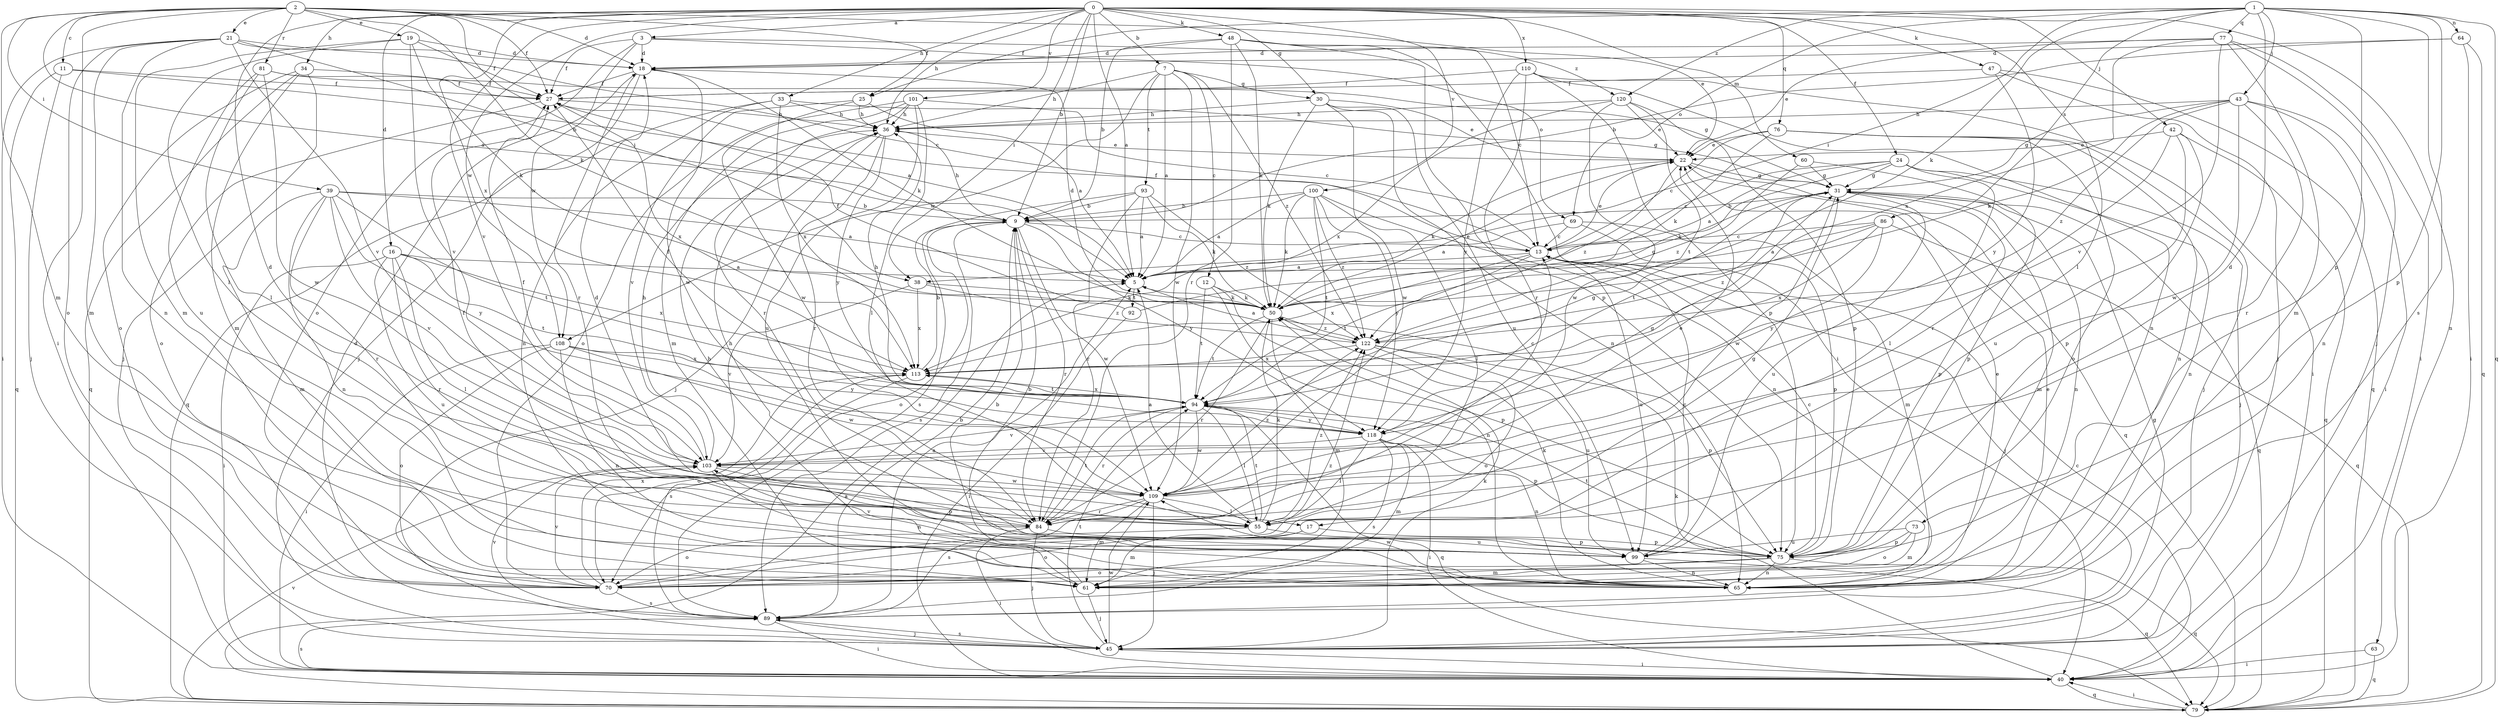 strict digraph  {
0;
1;
2;
3;
5;
7;
9;
11;
12;
13;
16;
17;
18;
19;
21;
22;
24;
25;
27;
30;
31;
33;
34;
36;
38;
39;
40;
42;
43;
45;
47;
48;
50;
55;
60;
61;
63;
64;
65;
69;
70;
73;
75;
76;
77;
79;
81;
84;
86;
89;
92;
93;
94;
99;
100;
101;
103;
108;
109;
110;
113;
118;
120;
122;
0 -> 3  [label=a];
0 -> 5  [label=a];
0 -> 7  [label=b];
0 -> 9  [label=b];
0 -> 16  [label=d];
0 -> 17  [label=d];
0 -> 24  [label=f];
0 -> 30  [label=g];
0 -> 33  [label=h];
0 -> 34  [label=h];
0 -> 36  [label=h];
0 -> 38  [label=i];
0 -> 42  [label=j];
0 -> 47  [label=k];
0 -> 48  [label=k];
0 -> 55  [label=l];
0 -> 60  [label=m];
0 -> 63  [label=n];
0 -> 76  [label=q];
0 -> 100  [label=v];
0 -> 101  [label=v];
0 -> 103  [label=v];
0 -> 108  [label=w];
0 -> 110  [label=x];
0 -> 113  [label=x];
1 -> 17  [label=d];
1 -> 25  [label=f];
1 -> 38  [label=i];
1 -> 43  [label=j];
1 -> 50  [label=k];
1 -> 64  [label=n];
1 -> 69  [label=o];
1 -> 73  [label=p];
1 -> 75  [label=p];
1 -> 77  [label=q];
1 -> 79  [label=q];
1 -> 86  [label=s];
1 -> 89  [label=s];
1 -> 120  [label=z];
2 -> 5  [label=a];
2 -> 11  [label=c];
2 -> 18  [label=d];
2 -> 19  [label=e];
2 -> 21  [label=e];
2 -> 22  [label=e];
2 -> 25  [label=f];
2 -> 27  [label=f];
2 -> 38  [label=i];
2 -> 39  [label=i];
2 -> 40  [label=i];
2 -> 50  [label=k];
2 -> 61  [label=m];
2 -> 81  [label=r];
3 -> 18  [label=d];
3 -> 27  [label=f];
3 -> 69  [label=o];
3 -> 70  [label=o];
3 -> 108  [label=w];
3 -> 120  [label=z];
5 -> 50  [label=k];
5 -> 92  [label=t];
7 -> 5  [label=a];
7 -> 12  [label=c];
7 -> 30  [label=g];
7 -> 36  [label=h];
7 -> 93  [label=t];
7 -> 108  [label=w];
7 -> 109  [label=w];
7 -> 122  [label=z];
9 -> 13  [label=c];
9 -> 36  [label=h];
9 -> 70  [label=o];
9 -> 84  [label=r];
9 -> 89  [label=s];
9 -> 109  [label=w];
9 -> 118  [label=y];
11 -> 5  [label=a];
11 -> 27  [label=f];
11 -> 45  [label=j];
11 -> 79  [label=q];
12 -> 50  [label=k];
12 -> 65  [label=n];
12 -> 75  [label=p];
12 -> 94  [label=t];
13 -> 5  [label=a];
13 -> 22  [label=e];
13 -> 27  [label=f];
13 -> 45  [label=j];
13 -> 94  [label=t];
13 -> 99  [label=u];
13 -> 113  [label=x];
16 -> 5  [label=a];
16 -> 40  [label=i];
16 -> 55  [label=l];
16 -> 84  [label=r];
16 -> 94  [label=t];
16 -> 99  [label=u];
16 -> 113  [label=x];
17 -> 61  [label=m];
17 -> 70  [label=o];
17 -> 75  [label=p];
18 -> 27  [label=f];
18 -> 45  [label=j];
18 -> 50  [label=k];
18 -> 84  [label=r];
18 -> 109  [label=w];
19 -> 18  [label=d];
19 -> 27  [label=f];
19 -> 50  [label=k];
19 -> 55  [label=l];
19 -> 61  [label=m];
19 -> 103  [label=v];
21 -> 9  [label=b];
21 -> 13  [label=c];
21 -> 18  [label=d];
21 -> 40  [label=i];
21 -> 61  [label=m];
21 -> 65  [label=n];
21 -> 70  [label=o];
21 -> 103  [label=v];
22 -> 31  [label=g];
22 -> 50  [label=k];
22 -> 79  [label=q];
22 -> 122  [label=z];
24 -> 5  [label=a];
24 -> 13  [label=c];
24 -> 31  [label=g];
24 -> 45  [label=j];
24 -> 50  [label=k];
24 -> 55  [label=l];
24 -> 65  [label=n];
25 -> 5  [label=a];
25 -> 36  [label=h];
25 -> 103  [label=v];
25 -> 109  [label=w];
27 -> 36  [label=h];
27 -> 70  [label=o];
27 -> 113  [label=x];
30 -> 22  [label=e];
30 -> 36  [label=h];
30 -> 50  [label=k];
30 -> 65  [label=n];
30 -> 99  [label=u];
30 -> 109  [label=w];
31 -> 9  [label=b];
31 -> 61  [label=m];
31 -> 65  [label=n];
31 -> 75  [label=p];
31 -> 79  [label=q];
31 -> 94  [label=t];
31 -> 99  [label=u];
31 -> 109  [label=w];
33 -> 31  [label=g];
33 -> 36  [label=h];
33 -> 65  [label=n];
33 -> 79  [label=q];
33 -> 113  [label=x];
34 -> 27  [label=f];
34 -> 45  [label=j];
34 -> 61  [label=m];
34 -> 70  [label=o];
34 -> 79  [label=q];
36 -> 22  [label=e];
36 -> 45  [label=j];
36 -> 84  [label=r];
36 -> 118  [label=y];
38 -> 50  [label=k];
38 -> 103  [label=v];
38 -> 113  [label=x];
38 -> 122  [label=z];
39 -> 5  [label=a];
39 -> 9  [label=b];
39 -> 61  [label=m];
39 -> 65  [label=n];
39 -> 84  [label=r];
39 -> 94  [label=t];
39 -> 103  [label=v];
39 -> 118  [label=y];
40 -> 13  [label=c];
40 -> 50  [label=k];
40 -> 79  [label=q];
40 -> 89  [label=s];
42 -> 22  [label=e];
42 -> 75  [label=p];
42 -> 79  [label=q];
42 -> 84  [label=r];
42 -> 99  [label=u];
43 -> 31  [label=g];
43 -> 36  [label=h];
43 -> 40  [label=i];
43 -> 50  [label=k];
43 -> 65  [label=n];
43 -> 84  [label=r];
43 -> 109  [label=w];
43 -> 122  [label=z];
45 -> 31  [label=g];
45 -> 40  [label=i];
45 -> 50  [label=k];
45 -> 89  [label=s];
45 -> 94  [label=t];
45 -> 109  [label=w];
47 -> 27  [label=f];
47 -> 45  [label=j];
47 -> 79  [label=q];
47 -> 118  [label=y];
48 -> 9  [label=b];
48 -> 13  [label=c];
48 -> 18  [label=d];
48 -> 40  [label=i];
48 -> 50  [label=k];
48 -> 75  [label=p];
48 -> 84  [label=r];
50 -> 18  [label=d];
50 -> 22  [label=e];
50 -> 61  [label=m];
50 -> 84  [label=r];
50 -> 94  [label=t];
50 -> 122  [label=z];
55 -> 5  [label=a];
55 -> 27  [label=f];
55 -> 31  [label=g];
55 -> 50  [label=k];
55 -> 70  [label=o];
55 -> 94  [label=t];
55 -> 99  [label=u];
55 -> 122  [label=z];
60 -> 31  [label=g];
60 -> 75  [label=p];
60 -> 122  [label=z];
61 -> 9  [label=b];
61 -> 36  [label=h];
61 -> 45  [label=j];
63 -> 40  [label=i];
63 -> 79  [label=q];
64 -> 9  [label=b];
64 -> 18  [label=d];
64 -> 40  [label=i];
64 -> 79  [label=q];
65 -> 22  [label=e];
65 -> 50  [label=k];
65 -> 109  [label=w];
69 -> 5  [label=a];
69 -> 13  [label=c];
69 -> 61  [label=m];
69 -> 75  [label=p];
70 -> 89  [label=s];
70 -> 103  [label=v];
70 -> 113  [label=x];
70 -> 122  [label=z];
73 -> 61  [label=m];
73 -> 70  [label=o];
73 -> 75  [label=p];
73 -> 99  [label=u];
75 -> 13  [label=c];
75 -> 36  [label=h];
75 -> 61  [label=m];
75 -> 65  [label=n];
75 -> 70  [label=o];
75 -> 79  [label=q];
75 -> 94  [label=t];
76 -> 13  [label=c];
76 -> 22  [label=e];
76 -> 45  [label=j];
76 -> 50  [label=k];
76 -> 65  [label=n];
76 -> 70  [label=o];
77 -> 18  [label=d];
77 -> 22  [label=e];
77 -> 40  [label=i];
77 -> 45  [label=j];
77 -> 61  [label=m];
77 -> 103  [label=v];
77 -> 113  [label=x];
79 -> 5  [label=a];
79 -> 40  [label=i];
79 -> 103  [label=v];
81 -> 27  [label=f];
81 -> 31  [label=g];
81 -> 55  [label=l];
81 -> 99  [label=u];
81 -> 109  [label=w];
84 -> 18  [label=d];
84 -> 40  [label=i];
84 -> 45  [label=j];
84 -> 75  [label=p];
84 -> 94  [label=t];
86 -> 5  [label=a];
86 -> 13  [label=c];
86 -> 79  [label=q];
86 -> 113  [label=x];
86 -> 118  [label=y];
86 -> 122  [label=z];
89 -> 5  [label=a];
89 -> 9  [label=b];
89 -> 18  [label=d];
89 -> 22  [label=e];
89 -> 40  [label=i];
89 -> 45  [label=j];
89 -> 103  [label=v];
92 -> 27  [label=f];
92 -> 31  [label=g];
92 -> 40  [label=i];
93 -> 5  [label=a];
93 -> 9  [label=b];
93 -> 50  [label=k];
93 -> 84  [label=r];
93 -> 89  [label=s];
93 -> 122  [label=z];
94 -> 27  [label=f];
94 -> 31  [label=g];
94 -> 36  [label=h];
94 -> 55  [label=l];
94 -> 75  [label=p];
94 -> 79  [label=q];
94 -> 84  [label=r];
94 -> 103  [label=v];
94 -> 109  [label=w];
94 -> 113  [label=x];
94 -> 118  [label=y];
99 -> 9  [label=b];
99 -> 13  [label=c];
99 -> 65  [label=n];
99 -> 79  [label=q];
99 -> 103  [label=v];
100 -> 5  [label=a];
100 -> 9  [label=b];
100 -> 50  [label=k];
100 -> 55  [label=l];
100 -> 65  [label=n];
100 -> 94  [label=t];
100 -> 118  [label=y];
100 -> 122  [label=z];
101 -> 13  [label=c];
101 -> 36  [label=h];
101 -> 55  [label=l];
101 -> 61  [label=m];
101 -> 70  [label=o];
101 -> 84  [label=r];
101 -> 99  [label=u];
103 -> 27  [label=f];
103 -> 31  [label=g];
103 -> 36  [label=h];
103 -> 65  [label=n];
103 -> 75  [label=p];
103 -> 109  [label=w];
108 -> 40  [label=i];
108 -> 65  [label=n];
108 -> 70  [label=o];
108 -> 109  [label=w];
108 -> 113  [label=x];
108 -> 118  [label=y];
109 -> 22  [label=e];
109 -> 45  [label=j];
109 -> 55  [label=l];
109 -> 61  [label=m];
109 -> 84  [label=r];
109 -> 89  [label=s];
109 -> 122  [label=z];
110 -> 27  [label=f];
110 -> 40  [label=i];
110 -> 65  [label=n];
110 -> 75  [label=p];
110 -> 84  [label=r];
110 -> 118  [label=y];
113 -> 9  [label=b];
113 -> 70  [label=o];
113 -> 89  [label=s];
113 -> 94  [label=t];
118 -> 13  [label=c];
118 -> 40  [label=i];
118 -> 55  [label=l];
118 -> 61  [label=m];
118 -> 65  [label=n];
118 -> 89  [label=s];
118 -> 103  [label=v];
120 -> 22  [label=e];
120 -> 36  [label=h];
120 -> 75  [label=p];
120 -> 94  [label=t];
120 -> 109  [label=w];
120 -> 113  [label=x];
122 -> 5  [label=a];
122 -> 70  [label=o];
122 -> 75  [label=p];
122 -> 99  [label=u];
122 -> 113  [label=x];
}
